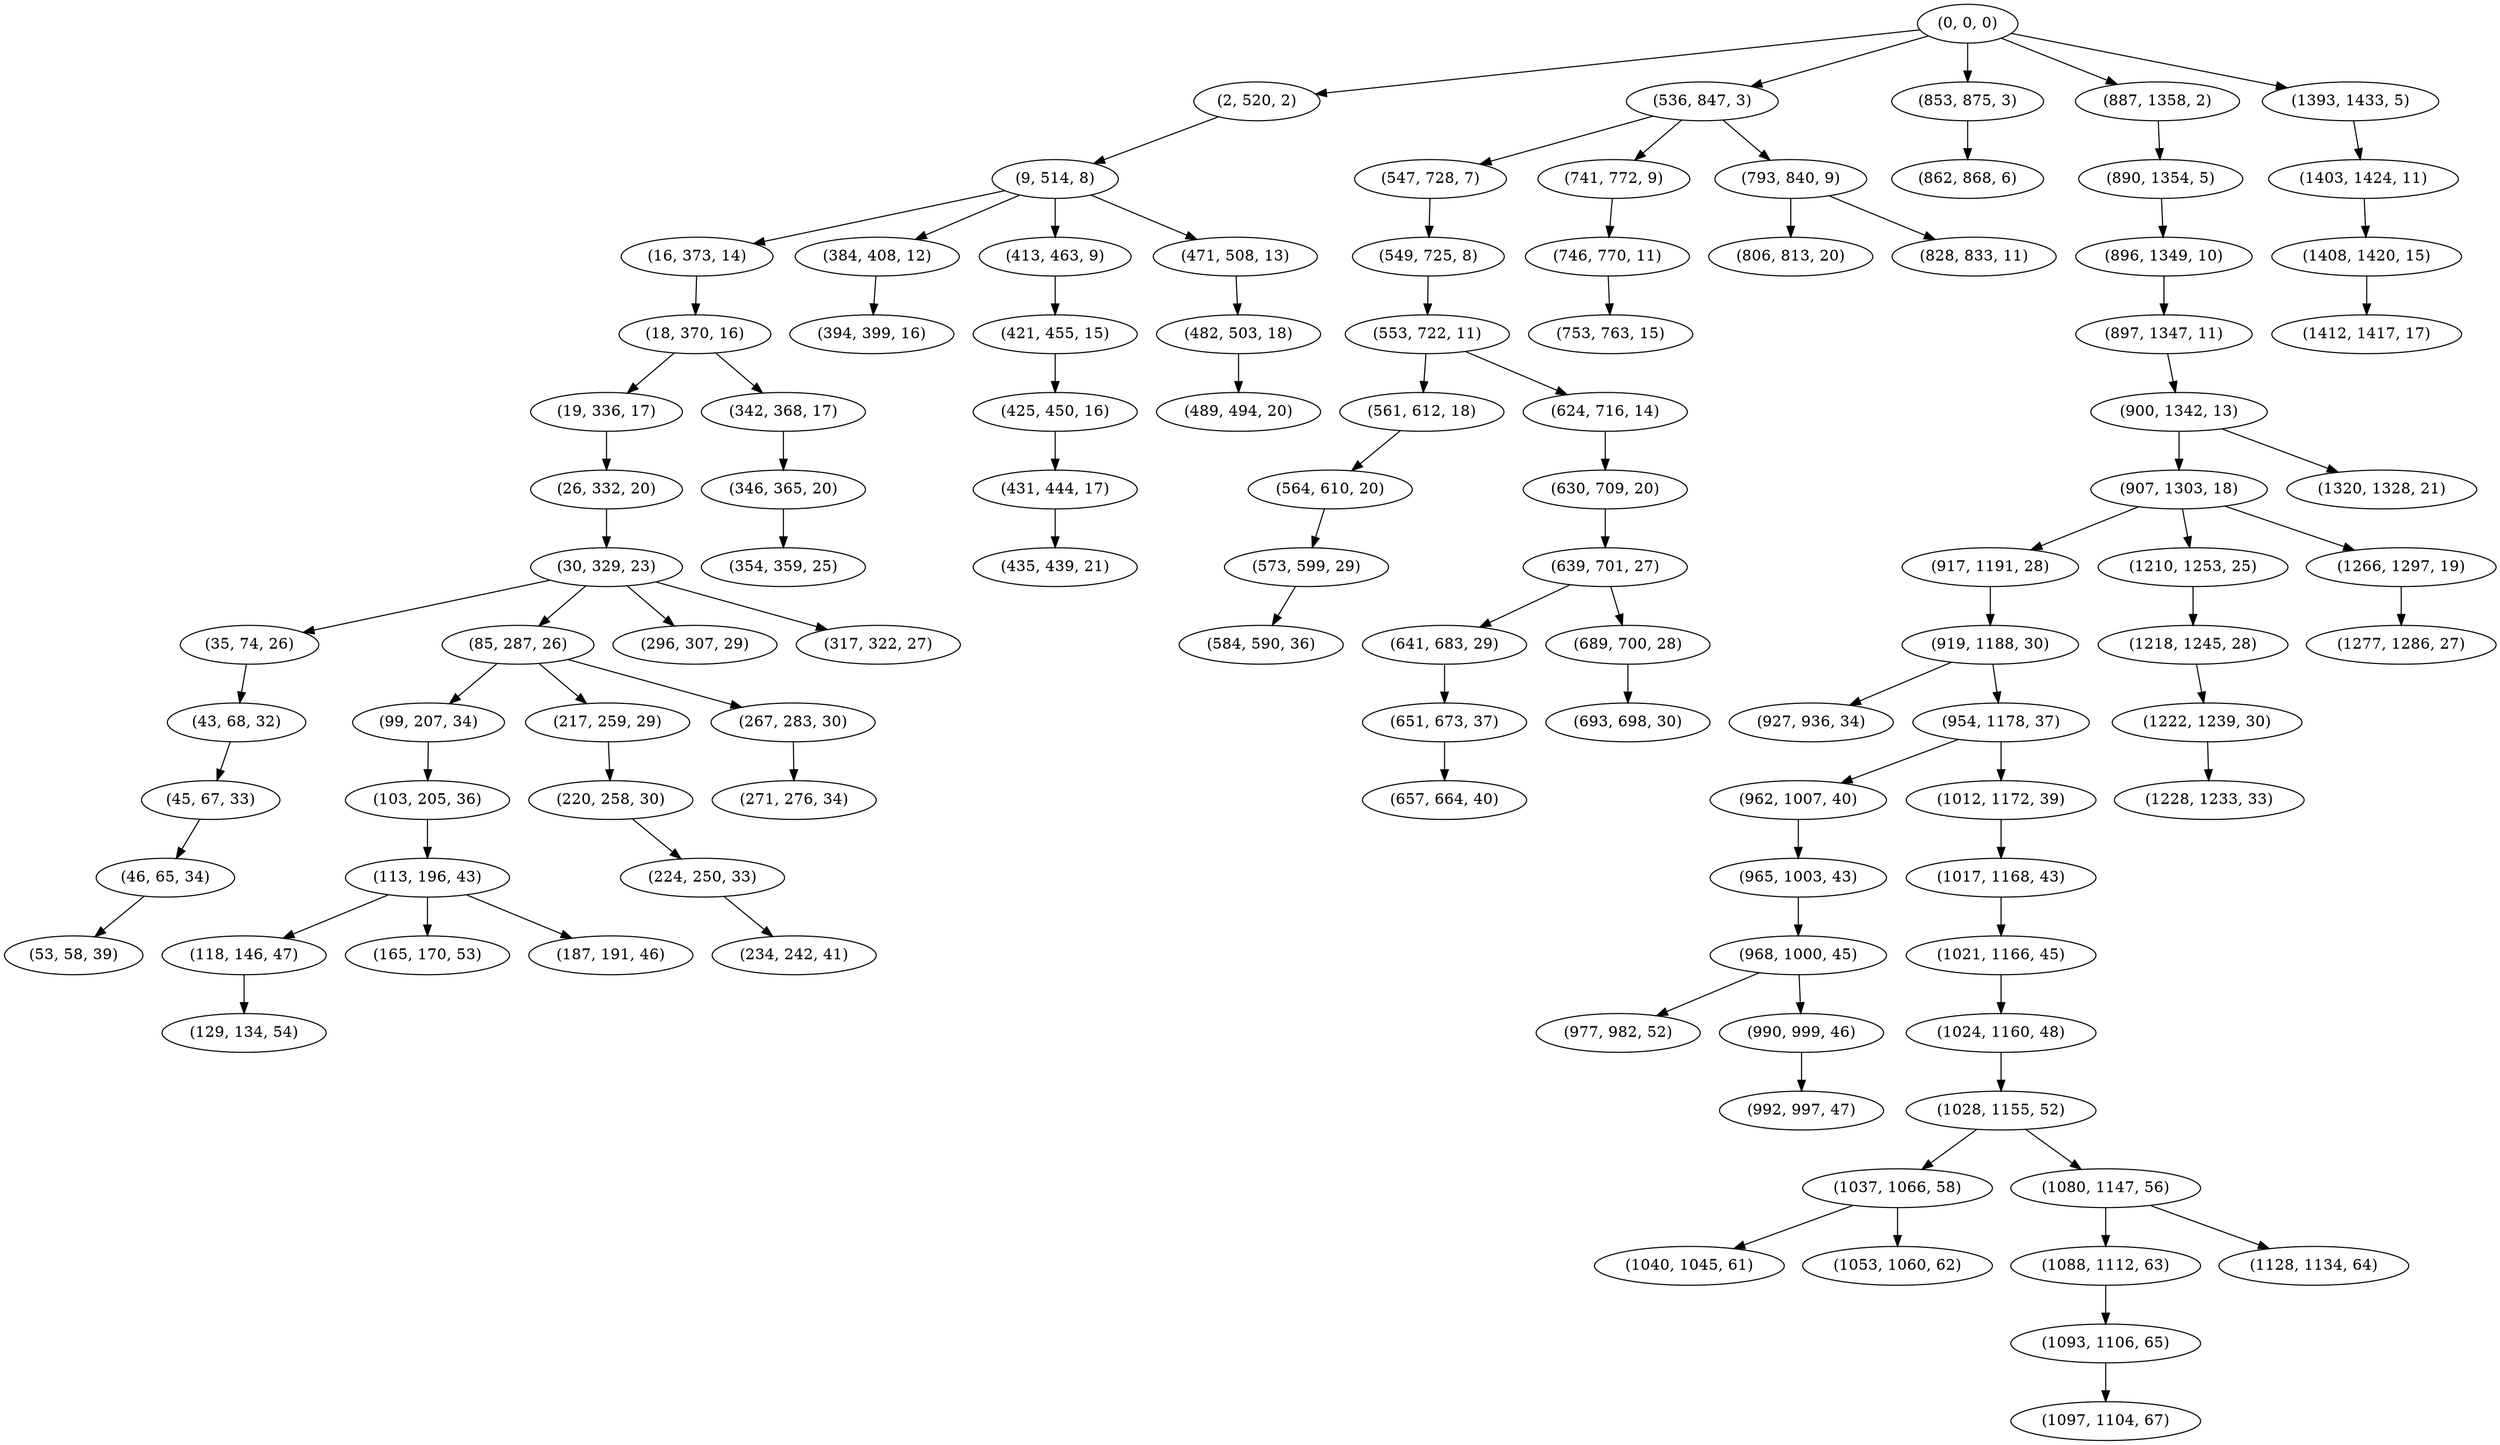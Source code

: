 digraph tree {
    "(0, 0, 0)";
    "(2, 520, 2)";
    "(9, 514, 8)";
    "(16, 373, 14)";
    "(18, 370, 16)";
    "(19, 336, 17)";
    "(26, 332, 20)";
    "(30, 329, 23)";
    "(35, 74, 26)";
    "(43, 68, 32)";
    "(45, 67, 33)";
    "(46, 65, 34)";
    "(53, 58, 39)";
    "(85, 287, 26)";
    "(99, 207, 34)";
    "(103, 205, 36)";
    "(113, 196, 43)";
    "(118, 146, 47)";
    "(129, 134, 54)";
    "(165, 170, 53)";
    "(187, 191, 46)";
    "(217, 259, 29)";
    "(220, 258, 30)";
    "(224, 250, 33)";
    "(234, 242, 41)";
    "(267, 283, 30)";
    "(271, 276, 34)";
    "(296, 307, 29)";
    "(317, 322, 27)";
    "(342, 368, 17)";
    "(346, 365, 20)";
    "(354, 359, 25)";
    "(384, 408, 12)";
    "(394, 399, 16)";
    "(413, 463, 9)";
    "(421, 455, 15)";
    "(425, 450, 16)";
    "(431, 444, 17)";
    "(435, 439, 21)";
    "(471, 508, 13)";
    "(482, 503, 18)";
    "(489, 494, 20)";
    "(536, 847, 3)";
    "(547, 728, 7)";
    "(549, 725, 8)";
    "(553, 722, 11)";
    "(561, 612, 18)";
    "(564, 610, 20)";
    "(573, 599, 29)";
    "(584, 590, 36)";
    "(624, 716, 14)";
    "(630, 709, 20)";
    "(639, 701, 27)";
    "(641, 683, 29)";
    "(651, 673, 37)";
    "(657, 664, 40)";
    "(689, 700, 28)";
    "(693, 698, 30)";
    "(741, 772, 9)";
    "(746, 770, 11)";
    "(753, 763, 15)";
    "(793, 840, 9)";
    "(806, 813, 20)";
    "(828, 833, 11)";
    "(853, 875, 3)";
    "(862, 868, 6)";
    "(887, 1358, 2)";
    "(890, 1354, 5)";
    "(896, 1349, 10)";
    "(897, 1347, 11)";
    "(900, 1342, 13)";
    "(907, 1303, 18)";
    "(917, 1191, 28)";
    "(919, 1188, 30)";
    "(927, 936, 34)";
    "(954, 1178, 37)";
    "(962, 1007, 40)";
    "(965, 1003, 43)";
    "(968, 1000, 45)";
    "(977, 982, 52)";
    "(990, 999, 46)";
    "(992, 997, 47)";
    "(1012, 1172, 39)";
    "(1017, 1168, 43)";
    "(1021, 1166, 45)";
    "(1024, 1160, 48)";
    "(1028, 1155, 52)";
    "(1037, 1066, 58)";
    "(1040, 1045, 61)";
    "(1053, 1060, 62)";
    "(1080, 1147, 56)";
    "(1088, 1112, 63)";
    "(1093, 1106, 65)";
    "(1097, 1104, 67)";
    "(1128, 1134, 64)";
    "(1210, 1253, 25)";
    "(1218, 1245, 28)";
    "(1222, 1239, 30)";
    "(1228, 1233, 33)";
    "(1266, 1297, 19)";
    "(1277, 1286, 27)";
    "(1320, 1328, 21)";
    "(1393, 1433, 5)";
    "(1403, 1424, 11)";
    "(1408, 1420, 15)";
    "(1412, 1417, 17)";
    "(0, 0, 0)" -> "(2, 520, 2)";
    "(0, 0, 0)" -> "(536, 847, 3)";
    "(0, 0, 0)" -> "(853, 875, 3)";
    "(0, 0, 0)" -> "(887, 1358, 2)";
    "(0, 0, 0)" -> "(1393, 1433, 5)";
    "(2, 520, 2)" -> "(9, 514, 8)";
    "(9, 514, 8)" -> "(16, 373, 14)";
    "(9, 514, 8)" -> "(384, 408, 12)";
    "(9, 514, 8)" -> "(413, 463, 9)";
    "(9, 514, 8)" -> "(471, 508, 13)";
    "(16, 373, 14)" -> "(18, 370, 16)";
    "(18, 370, 16)" -> "(19, 336, 17)";
    "(18, 370, 16)" -> "(342, 368, 17)";
    "(19, 336, 17)" -> "(26, 332, 20)";
    "(26, 332, 20)" -> "(30, 329, 23)";
    "(30, 329, 23)" -> "(35, 74, 26)";
    "(30, 329, 23)" -> "(85, 287, 26)";
    "(30, 329, 23)" -> "(296, 307, 29)";
    "(30, 329, 23)" -> "(317, 322, 27)";
    "(35, 74, 26)" -> "(43, 68, 32)";
    "(43, 68, 32)" -> "(45, 67, 33)";
    "(45, 67, 33)" -> "(46, 65, 34)";
    "(46, 65, 34)" -> "(53, 58, 39)";
    "(85, 287, 26)" -> "(99, 207, 34)";
    "(85, 287, 26)" -> "(217, 259, 29)";
    "(85, 287, 26)" -> "(267, 283, 30)";
    "(99, 207, 34)" -> "(103, 205, 36)";
    "(103, 205, 36)" -> "(113, 196, 43)";
    "(113, 196, 43)" -> "(118, 146, 47)";
    "(113, 196, 43)" -> "(165, 170, 53)";
    "(113, 196, 43)" -> "(187, 191, 46)";
    "(118, 146, 47)" -> "(129, 134, 54)";
    "(217, 259, 29)" -> "(220, 258, 30)";
    "(220, 258, 30)" -> "(224, 250, 33)";
    "(224, 250, 33)" -> "(234, 242, 41)";
    "(267, 283, 30)" -> "(271, 276, 34)";
    "(342, 368, 17)" -> "(346, 365, 20)";
    "(346, 365, 20)" -> "(354, 359, 25)";
    "(384, 408, 12)" -> "(394, 399, 16)";
    "(413, 463, 9)" -> "(421, 455, 15)";
    "(421, 455, 15)" -> "(425, 450, 16)";
    "(425, 450, 16)" -> "(431, 444, 17)";
    "(431, 444, 17)" -> "(435, 439, 21)";
    "(471, 508, 13)" -> "(482, 503, 18)";
    "(482, 503, 18)" -> "(489, 494, 20)";
    "(536, 847, 3)" -> "(547, 728, 7)";
    "(536, 847, 3)" -> "(741, 772, 9)";
    "(536, 847, 3)" -> "(793, 840, 9)";
    "(547, 728, 7)" -> "(549, 725, 8)";
    "(549, 725, 8)" -> "(553, 722, 11)";
    "(553, 722, 11)" -> "(561, 612, 18)";
    "(553, 722, 11)" -> "(624, 716, 14)";
    "(561, 612, 18)" -> "(564, 610, 20)";
    "(564, 610, 20)" -> "(573, 599, 29)";
    "(573, 599, 29)" -> "(584, 590, 36)";
    "(624, 716, 14)" -> "(630, 709, 20)";
    "(630, 709, 20)" -> "(639, 701, 27)";
    "(639, 701, 27)" -> "(641, 683, 29)";
    "(639, 701, 27)" -> "(689, 700, 28)";
    "(641, 683, 29)" -> "(651, 673, 37)";
    "(651, 673, 37)" -> "(657, 664, 40)";
    "(689, 700, 28)" -> "(693, 698, 30)";
    "(741, 772, 9)" -> "(746, 770, 11)";
    "(746, 770, 11)" -> "(753, 763, 15)";
    "(793, 840, 9)" -> "(806, 813, 20)";
    "(793, 840, 9)" -> "(828, 833, 11)";
    "(853, 875, 3)" -> "(862, 868, 6)";
    "(887, 1358, 2)" -> "(890, 1354, 5)";
    "(890, 1354, 5)" -> "(896, 1349, 10)";
    "(896, 1349, 10)" -> "(897, 1347, 11)";
    "(897, 1347, 11)" -> "(900, 1342, 13)";
    "(900, 1342, 13)" -> "(907, 1303, 18)";
    "(900, 1342, 13)" -> "(1320, 1328, 21)";
    "(907, 1303, 18)" -> "(917, 1191, 28)";
    "(907, 1303, 18)" -> "(1210, 1253, 25)";
    "(907, 1303, 18)" -> "(1266, 1297, 19)";
    "(917, 1191, 28)" -> "(919, 1188, 30)";
    "(919, 1188, 30)" -> "(927, 936, 34)";
    "(919, 1188, 30)" -> "(954, 1178, 37)";
    "(954, 1178, 37)" -> "(962, 1007, 40)";
    "(954, 1178, 37)" -> "(1012, 1172, 39)";
    "(962, 1007, 40)" -> "(965, 1003, 43)";
    "(965, 1003, 43)" -> "(968, 1000, 45)";
    "(968, 1000, 45)" -> "(977, 982, 52)";
    "(968, 1000, 45)" -> "(990, 999, 46)";
    "(990, 999, 46)" -> "(992, 997, 47)";
    "(1012, 1172, 39)" -> "(1017, 1168, 43)";
    "(1017, 1168, 43)" -> "(1021, 1166, 45)";
    "(1021, 1166, 45)" -> "(1024, 1160, 48)";
    "(1024, 1160, 48)" -> "(1028, 1155, 52)";
    "(1028, 1155, 52)" -> "(1037, 1066, 58)";
    "(1028, 1155, 52)" -> "(1080, 1147, 56)";
    "(1037, 1066, 58)" -> "(1040, 1045, 61)";
    "(1037, 1066, 58)" -> "(1053, 1060, 62)";
    "(1080, 1147, 56)" -> "(1088, 1112, 63)";
    "(1080, 1147, 56)" -> "(1128, 1134, 64)";
    "(1088, 1112, 63)" -> "(1093, 1106, 65)";
    "(1093, 1106, 65)" -> "(1097, 1104, 67)";
    "(1210, 1253, 25)" -> "(1218, 1245, 28)";
    "(1218, 1245, 28)" -> "(1222, 1239, 30)";
    "(1222, 1239, 30)" -> "(1228, 1233, 33)";
    "(1266, 1297, 19)" -> "(1277, 1286, 27)";
    "(1393, 1433, 5)" -> "(1403, 1424, 11)";
    "(1403, 1424, 11)" -> "(1408, 1420, 15)";
    "(1408, 1420, 15)" -> "(1412, 1417, 17)";
}
